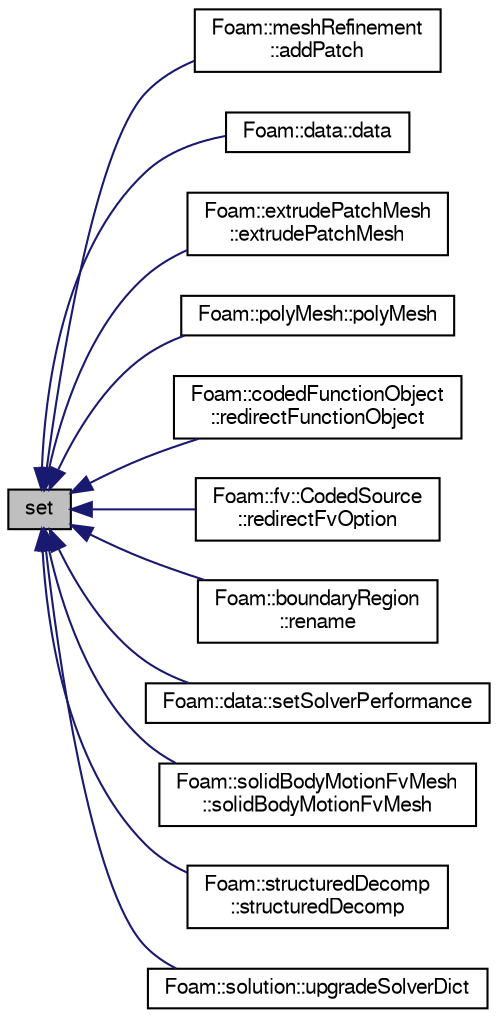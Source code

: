digraph "set"
{
  bgcolor="transparent";
  edge [fontname="FreeSans",fontsize="10",labelfontname="FreeSans",labelfontsize="10"];
  node [fontname="FreeSans",fontsize="10",shape=record];
  rankdir="LR";
  Node1 [label="set",height=0.2,width=0.4,color="black", fillcolor="grey75", style="filled" fontcolor="black"];
  Node1 -> Node2 [dir="back",color="midnightblue",fontsize="10",style="solid",fontname="FreeSans"];
  Node2 [label="Foam::meshRefinement\l::addPatch",height=0.2,width=0.4,color="black",URL="$a01428.html#a7648b2de2bf053048ba38532a8cf73a1",tooltip="Helper:add patch to mesh. Update all registered fields. "];
  Node1 -> Node3 [dir="back",color="midnightblue",fontsize="10",style="solid",fontname="FreeSans"];
  Node3 [label="Foam::data::data",height=0.2,width=0.4,color="black",URL="$a00479.html#ad053d0ae0c1b7cd5c6b88f4e914c4c72",tooltip="Construct for objectRegistry. "];
  Node1 -> Node4 [dir="back",color="midnightblue",fontsize="10",style="solid",fontname="FreeSans"];
  Node4 [label="Foam::extrudePatchMesh\l::extrudePatchMesh",height=0.2,width=0.4,color="black",URL="$a00692.html#ada5aee048de4d025b44660aca99d21a6",tooltip="Construct from mesh, patch and dictionary. "];
  Node1 -> Node5 [dir="back",color="midnightblue",fontsize="10",style="solid",fontname="FreeSans"];
  Node5 [label="Foam::polyMesh::polyMesh",height=0.2,width=0.4,color="black",URL="$a01861.html#a358302c8007637a1e022a9fcf29fe2ca",tooltip="Construct from cell shapes with patch information in dictionary. "];
  Node1 -> Node6 [dir="back",color="midnightblue",fontsize="10",style="solid",fontname="FreeSans"];
  Node6 [label="Foam::codedFunctionObject\l::redirectFunctionObject",height=0.2,width=0.4,color="black",URL="$a00294.html#a7b9672a9398154b04567630f95510b2b",tooltip="Dynamically compiled functionObject. "];
  Node1 -> Node7 [dir="back",color="midnightblue",fontsize="10",style="solid",fontname="FreeSans"];
  Node7 [label="Foam::fv::CodedSource\l::redirectFvOption",height=0.2,width=0.4,color="black",URL="$a00296.html#a5ed1a4d435c9801d87148f8959f68a35",tooltip="Dynamically compiled fvOption. "];
  Node1 -> Node8 [dir="back",color="midnightblue",fontsize="10",style="solid",fontname="FreeSans"];
  Node8 [label="Foam::boundaryRegion\l::rename",height=0.2,width=0.4,color="black",URL="$a00144.html#aed59ccda2efd155c21c4f4b593767843",tooltip="Rename regions. "];
  Node1 -> Node9 [dir="back",color="midnightblue",fontsize="10",style="solid",fontname="FreeSans"];
  Node9 [label="Foam::data::setSolverPerformance",height=0.2,width=0.4,color="black",URL="$a00479.html#a707ec6710e26ca07c121162413b981b5",tooltip="Add/set the solverPerformance entry for the named field. "];
  Node1 -> Node10 [dir="back",color="midnightblue",fontsize="10",style="solid",fontname="FreeSans"];
  Node10 [label="Foam::solidBodyMotionFvMesh\l::solidBodyMotionFvMesh",height=0.2,width=0.4,color="black",URL="$a02298.html#af7e61ff685d96a6e136432a028e3e50d",tooltip="Construct from IOobject. "];
  Node1 -> Node11 [dir="back",color="midnightblue",fontsize="10",style="solid",fontname="FreeSans"];
  Node11 [label="Foam::structuredDecomp\l::structuredDecomp",height=0.2,width=0.4,color="black",URL="$a02390.html#a5b6ec3c0ae827c0d6d6bc32d9d1e5816",tooltip="Construct given the decomposition dictionary. "];
  Node1 -> Node12 [dir="back",color="midnightblue",fontsize="10",style="solid",fontname="FreeSans"];
  Node12 [label="Foam::solution::upgradeSolverDict",height=0.2,width=0.4,color="black",URL="$a02310.html#aafb35d9c55b4a97e839ab61b4a0c7d52",tooltip="Update from older solver controls syntax. "];
}
